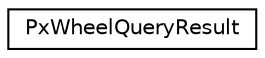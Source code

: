 digraph "Graphical Class Hierarchy"
{
  edge [fontname="Helvetica",fontsize="10",labelfontname="Helvetica",labelfontsize="10"];
  node [fontname="Helvetica",fontsize="10",shape=record];
  rankdir="LR";
  Node0 [label="PxWheelQueryResult",height=0.2,width=0.4,color="black", fillcolor="white", style="filled",URL="$structPxWheelQueryResult.html",tooltip="Structure containing data describing the non-persistent state of each suspension/wheel/tire unit..."];
}
